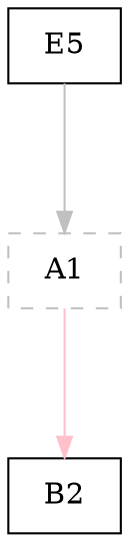 digraph G {
graph [root="Demo",rankdir   = TB, nodesep           = 0.6, mindist     = 1.0, ranksep = 1.0, overlap = false]
node [style     = "filled", fillcolor = "white", color = "black"]
A1[cpu="0", flags="0x0000000a", type="qbuf", shape     = "rectangle", color  = "gray", style  = "dashed"];
B2[cpu="0", flags="0x00000008", type="block", tperiod="0", pattern="patternB", patentry="false", patexit="false", beamproc="beamB", bpentry="false", bpexit="false", qlo="false", qhi="false", qil="false", shape     = "rectangle", fillcolor = "white"];
E5[cpu="0", flags="0x00000007", type="block", tperiod="0", pattern="patternE", patentry="false", patexit="false", beamproc="beamE", bpentry="false", bpexit="false", qlo="false", qhi="false", qil="false", shape     = "rectangle", fillcolor = "white"];
A1->B2 [type="dynid", color     = "pink"];
E5->A1 [type="priolo", color     = "gray"];
}
